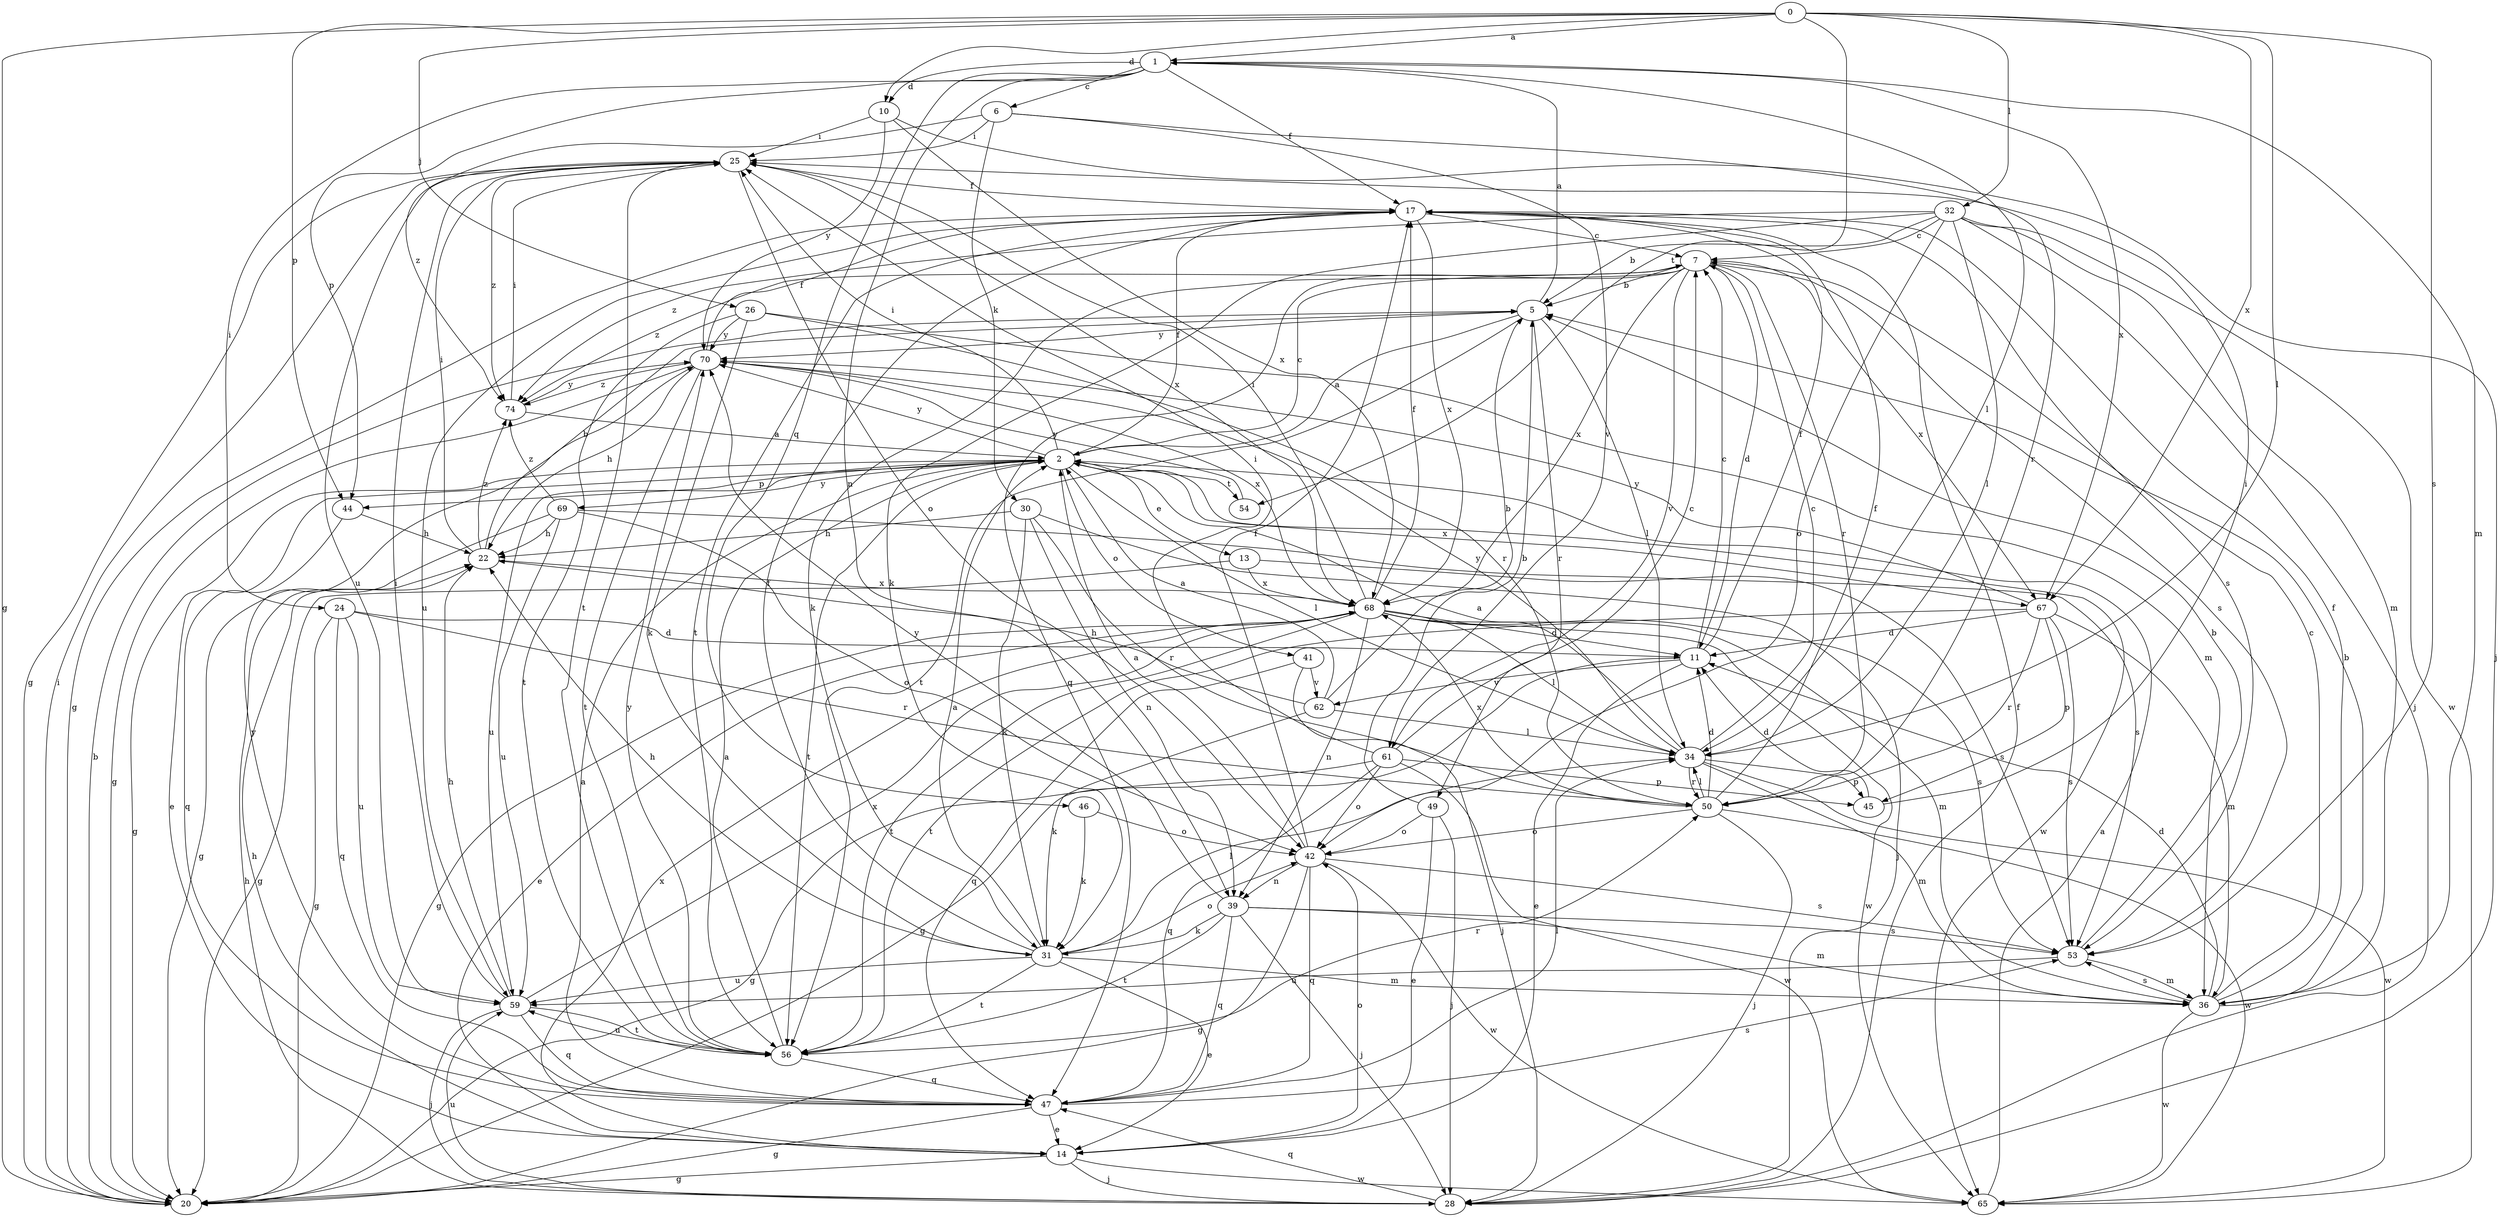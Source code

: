 strict digraph  {
0;
1;
2;
5;
6;
7;
10;
11;
13;
14;
17;
20;
22;
24;
25;
26;
28;
30;
31;
32;
34;
36;
39;
41;
42;
44;
45;
46;
47;
49;
50;
53;
54;
56;
59;
61;
62;
65;
67;
68;
69;
70;
74;
0 -> 1  [label=a];
0 -> 10  [label=d];
0 -> 20  [label=g];
0 -> 26  [label=j];
0 -> 32  [label=l];
0 -> 34  [label=l];
0 -> 44  [label=p];
0 -> 53  [label=s];
0 -> 54  [label=t];
0 -> 67  [label=x];
1 -> 6  [label=c];
1 -> 10  [label=d];
1 -> 17  [label=f];
1 -> 24  [label=i];
1 -> 34  [label=l];
1 -> 36  [label=m];
1 -> 39  [label=n];
1 -> 44  [label=p];
1 -> 46  [label=q];
1 -> 67  [label=x];
2 -> 7  [label=c];
2 -> 13  [label=e];
2 -> 14  [label=e];
2 -> 17  [label=f];
2 -> 20  [label=g];
2 -> 25  [label=i];
2 -> 34  [label=l];
2 -> 41  [label=o];
2 -> 44  [label=p];
2 -> 54  [label=t];
2 -> 56  [label=t];
2 -> 59  [label=u];
2 -> 65  [label=w];
2 -> 67  [label=x];
2 -> 69  [label=y];
2 -> 70  [label=y];
5 -> 1  [label=a];
5 -> 2  [label=a];
5 -> 34  [label=l];
5 -> 49  [label=r];
5 -> 56  [label=t];
5 -> 70  [label=y];
6 -> 25  [label=i];
6 -> 30  [label=k];
6 -> 50  [label=r];
6 -> 61  [label=v];
6 -> 74  [label=z];
7 -> 5  [label=b];
7 -> 11  [label=d];
7 -> 31  [label=k];
7 -> 47  [label=q];
7 -> 50  [label=r];
7 -> 53  [label=s];
7 -> 61  [label=v];
7 -> 67  [label=x];
7 -> 68  [label=x];
7 -> 74  [label=z];
10 -> 25  [label=i];
10 -> 28  [label=j];
10 -> 68  [label=x];
10 -> 70  [label=y];
11 -> 7  [label=c];
11 -> 14  [label=e];
11 -> 17  [label=f];
11 -> 20  [label=g];
11 -> 62  [label=v];
13 -> 20  [label=g];
13 -> 53  [label=s];
13 -> 68  [label=x];
14 -> 20  [label=g];
14 -> 22  [label=h];
14 -> 28  [label=j];
14 -> 42  [label=o];
14 -> 65  [label=w];
14 -> 68  [label=x];
17 -> 7  [label=c];
17 -> 20  [label=g];
17 -> 53  [label=s];
17 -> 56  [label=t];
17 -> 59  [label=u];
17 -> 68  [label=x];
20 -> 5  [label=b];
20 -> 25  [label=i];
22 -> 5  [label=b];
22 -> 25  [label=i];
22 -> 68  [label=x];
22 -> 74  [label=z];
24 -> 11  [label=d];
24 -> 20  [label=g];
24 -> 47  [label=q];
24 -> 50  [label=r];
24 -> 59  [label=u];
25 -> 17  [label=f];
25 -> 20  [label=g];
25 -> 42  [label=o];
25 -> 56  [label=t];
25 -> 59  [label=u];
25 -> 68  [label=x];
25 -> 74  [label=z];
26 -> 31  [label=k];
26 -> 36  [label=m];
26 -> 50  [label=r];
26 -> 56  [label=t];
26 -> 70  [label=y];
28 -> 17  [label=f];
28 -> 22  [label=h];
28 -> 47  [label=q];
28 -> 59  [label=u];
30 -> 22  [label=h];
30 -> 28  [label=j];
30 -> 31  [label=k];
30 -> 39  [label=n];
30 -> 50  [label=r];
31 -> 2  [label=a];
31 -> 14  [label=e];
31 -> 17  [label=f];
31 -> 22  [label=h];
31 -> 34  [label=l];
31 -> 36  [label=m];
31 -> 42  [label=o];
31 -> 56  [label=t];
31 -> 59  [label=u];
32 -> 5  [label=b];
32 -> 7  [label=c];
32 -> 28  [label=j];
32 -> 31  [label=k];
32 -> 34  [label=l];
32 -> 36  [label=m];
32 -> 42  [label=o];
32 -> 65  [label=w];
32 -> 74  [label=z];
34 -> 2  [label=a];
34 -> 7  [label=c];
34 -> 36  [label=m];
34 -> 45  [label=p];
34 -> 50  [label=r];
34 -> 65  [label=w];
34 -> 70  [label=y];
36 -> 5  [label=b];
36 -> 7  [label=c];
36 -> 11  [label=d];
36 -> 17  [label=f];
36 -> 53  [label=s];
36 -> 65  [label=w];
39 -> 28  [label=j];
39 -> 31  [label=k];
39 -> 36  [label=m];
39 -> 47  [label=q];
39 -> 53  [label=s];
39 -> 56  [label=t];
39 -> 70  [label=y];
41 -> 28  [label=j];
41 -> 47  [label=q];
41 -> 62  [label=v];
42 -> 2  [label=a];
42 -> 17  [label=f];
42 -> 20  [label=g];
42 -> 39  [label=n];
42 -> 47  [label=q];
42 -> 53  [label=s];
42 -> 65  [label=w];
44 -> 22  [label=h];
44 -> 47  [label=q];
45 -> 11  [label=d];
45 -> 25  [label=i];
46 -> 31  [label=k];
46 -> 42  [label=o];
47 -> 2  [label=a];
47 -> 14  [label=e];
47 -> 20  [label=g];
47 -> 34  [label=l];
47 -> 53  [label=s];
47 -> 70  [label=y];
49 -> 5  [label=b];
49 -> 14  [label=e];
49 -> 28  [label=j];
49 -> 42  [label=o];
50 -> 11  [label=d];
50 -> 17  [label=f];
50 -> 28  [label=j];
50 -> 34  [label=l];
50 -> 42  [label=o];
50 -> 65  [label=w];
50 -> 68  [label=x];
53 -> 5  [label=b];
53 -> 36  [label=m];
53 -> 59  [label=u];
54 -> 70  [label=y];
56 -> 2  [label=a];
56 -> 47  [label=q];
56 -> 50  [label=r];
56 -> 59  [label=u];
56 -> 70  [label=y];
59 -> 22  [label=h];
59 -> 25  [label=i];
59 -> 28  [label=j];
59 -> 47  [label=q];
59 -> 56  [label=t];
59 -> 68  [label=x];
61 -> 7  [label=c];
61 -> 20  [label=g];
61 -> 25  [label=i];
61 -> 42  [label=o];
61 -> 45  [label=p];
61 -> 47  [label=q];
61 -> 65  [label=w];
62 -> 2  [label=a];
62 -> 5  [label=b];
62 -> 22  [label=h];
62 -> 31  [label=k];
62 -> 34  [label=l];
65 -> 2  [label=a];
67 -> 11  [label=d];
67 -> 36  [label=m];
67 -> 45  [label=p];
67 -> 50  [label=r];
67 -> 53  [label=s];
67 -> 56  [label=t];
67 -> 70  [label=y];
68 -> 11  [label=d];
68 -> 14  [label=e];
68 -> 17  [label=f];
68 -> 20  [label=g];
68 -> 25  [label=i];
68 -> 34  [label=l];
68 -> 36  [label=m];
68 -> 39  [label=n];
68 -> 53  [label=s];
68 -> 56  [label=t];
68 -> 65  [label=w];
69 -> 20  [label=g];
69 -> 22  [label=h];
69 -> 42  [label=o];
69 -> 53  [label=s];
69 -> 59  [label=u];
69 -> 74  [label=z];
70 -> 17  [label=f];
70 -> 20  [label=g];
70 -> 22  [label=h];
70 -> 56  [label=t];
70 -> 68  [label=x];
70 -> 74  [label=z];
74 -> 2  [label=a];
74 -> 25  [label=i];
74 -> 70  [label=y];
}
